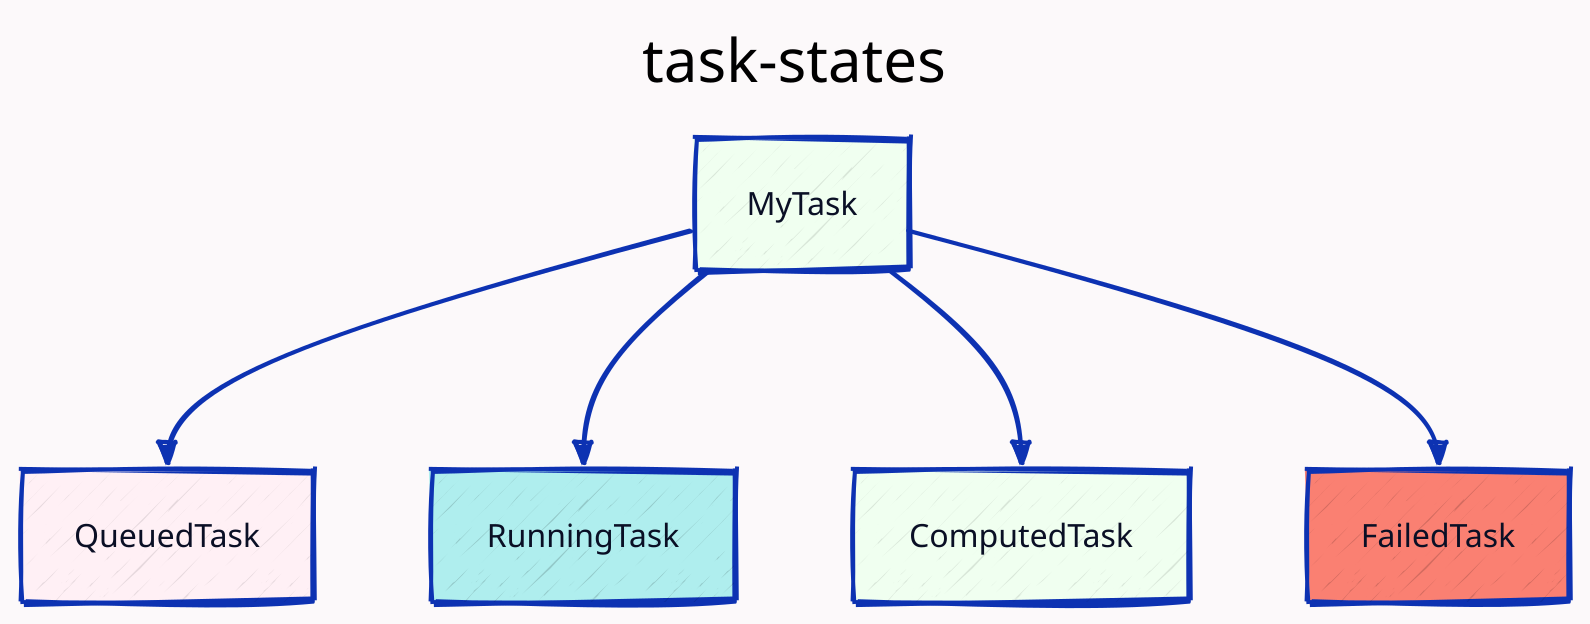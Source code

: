 vars: {
  d2-config: {
    layout-engine: dagre
    theme-id: 102
    sketch: true
    pad: 10
  }
}

style.fill: "#fcf9fa"
direction: down

title: {
  label: task-states
  near: top-center
  shape: text
  style.font-size: 30
  style.font-color: "black"
}
my-task: {
  label: "MyTask"
  style.fill: HoneyDew
}
queued-task: {
  label: "QueuedTask"
  style.fill: LavenderBlush
}
my-task -> queued-task
running-task: {
  label: "RunningTask"
  style.fill: PaleTurquoise
}
my-task -> running-task
computed-task: {
  label: "ComputedTask"
  style.fill: HoneyDew
}
my-task -> computed-task
failed-task: {
  label: "FailedTask"
  style.fill: Salmon
}
my-task -> failed-task

